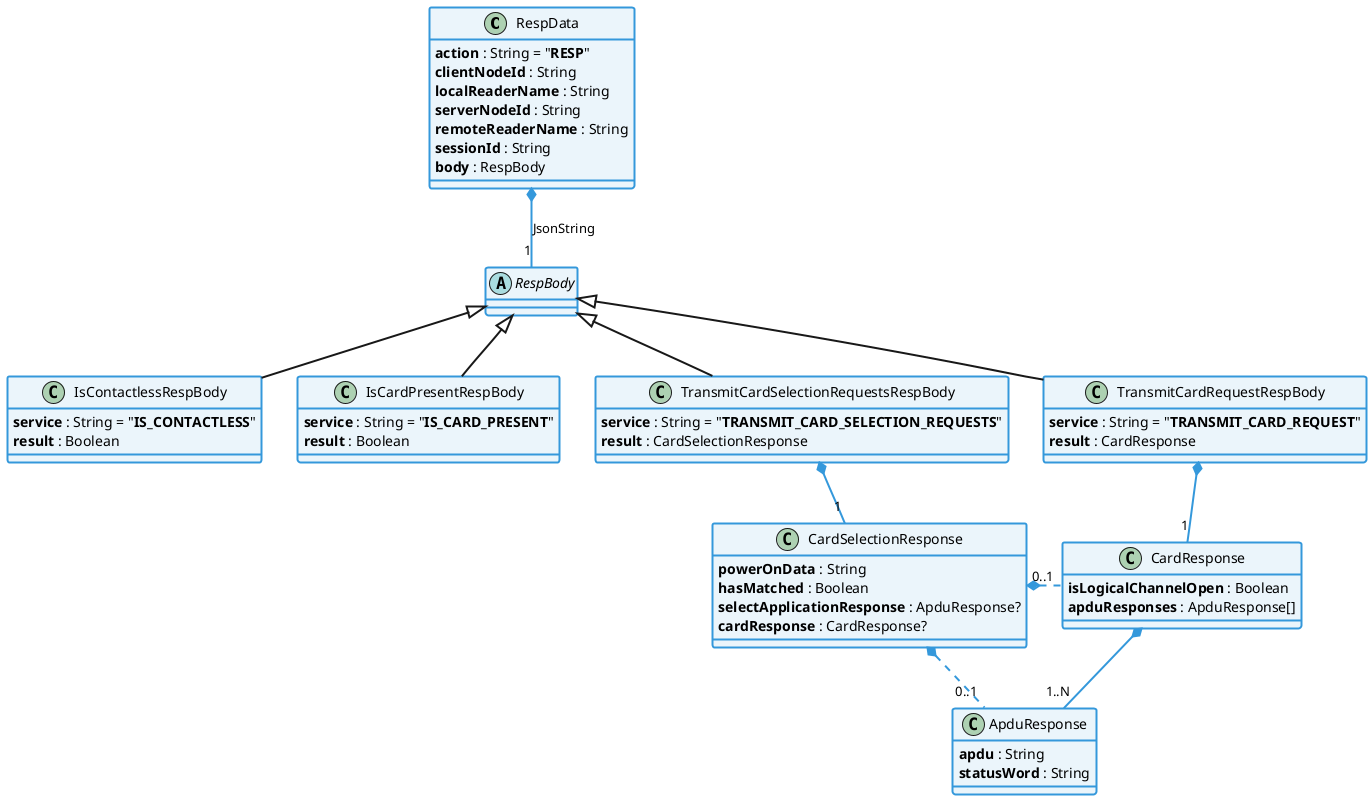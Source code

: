 @startuml
'title
'    Keyple Distributed JSON API
'    compliant with "keyple-service-java-lib" version 2.1.4
'    RESP (2023-03-22)
'end title

' == THEME ==

'Couleurs issues de : https://htmlcolorcodes.com/fr/tableau-de-couleur/tableau-de-couleur-design-plat/
!define C_GREY1 F8F9F9
!define C_GREY2 F2F3F4
!define C_GREY3 E5E7E9
!define C_GREY4 D7DBDD
!define C_GREY5 CACFD2
!define C_GREY6 BDC3C7
!define C_LINK 3498DB
!define C_USE 27AE60

' -- Styles that don't work with new version of plantuml --
skinparam stereotypeABorderColor #A9DCDF
skinparam stereotypeIBorderColor #B4A7E5
skinparam stereotypeCBorderColor #ADD1B2
skinparam stereotypeEBorderColor #EB93DF
' -- END --

skinparam ClassBorderThickness 2
skinparam ArrowThickness 2

' Yellow
skinparam ClassBackgroundColor #FEFECE
skinparam ClassBorderColor #D4AC0D
' Red
skinparam ClassBackgroundColor<<red>> #FDEDEC
skinparam ClassBorderColor<<red>> #E74C3C
hide <<red>> stereotype
' Purple
skinparam ClassBackgroundColor<<purple>> #F4ECF7
skinparam ClassBorderColor<<purple>> #8E44AD
hide <<purple>> stereotype
' blue
skinparam ClassBackgroundColor<<blue>> #EBF5FB
skinparam ClassBorderColor<<blue>> #3498DB
hide <<blue>> stereotype
' Green
skinparam ClassBackgroundColor<<green>> #E9F7EF
skinparam ClassBorderColor<<green>> #27AE60
hide <<green>> stereotype
' Grey
skinparam ClassBackgroundColor<<grey>> #EAECEE
skinparam ClassBorderColor<<grey>> #2C3E50
hide <<grey>> stereotype

' == CONTENT ==

' RESP
class RespData {
    **action** : String = "**RESP**"
    **clientNodeId** : String
    **localReaderName** : String
    **serverNodeId** : String
    **remoteReaderName** : String
    **sessionId** : String
    **body** : RespBody
}
abstract class RespBody {
}

' IS_CONTACTLESS (RESP)
class IsContactlessRespBody extends RespBody {
    **service** : String = "**IS_CONTACTLESS**"
    **result** : Boolean
}

' IS_CARD_PRESENT (RESP)
class IsCardPresentRespBody extends RespBody {
    **service** : String = "**IS_CARD_PRESENT**"
    **result** : Boolean
}

' TRANSMIT_CARD_SELECTION_REQUESTS (RESP)
class TransmitCardSelectionRequestsRespBody extends RespBody {
    **service** : String = "**TRANSMIT_CARD_SELECTION_REQUESTS**"
     **result** : CardSelectionResponse
}
class CardSelectionResponse {
    **powerOnData** : String
    **hasMatched** : Boolean
    **selectApplicationResponse** : ApduResponse?
    **cardResponse** : CardResponse?
}
class CardResponse {
    **isLogicalChannelOpen** : Boolean
    **apduResponses** : ApduResponse[]
}
class ApduResponse {
    **apdu** : String
    **statusWord** : String
}

' TRANSMIT_CARD_REQUEST (RESP)
class TransmitCardRequestRespBody extends RespBody {
    **service** : String = "**TRANSMIT_CARD_REQUEST**"
    **result** : CardResponse
}

' Associations

RespData *-- "1" RespBody #C_LINK : JsonString

TransmitCardSelectionRequestsRespBody *-- "1" CardSelectionResponse #C_LINK

CardSelectionResponse *.right. "0..1" CardResponse #C_LINK
CardSelectionResponse *.. "0..1" ApduResponse #C_LINK

CardResponse *-- "1..N" ApduResponse #C_LINK

TransmitCardRequestRespBody *-- "1" CardResponse #C_LINK

' == LAYOUT ==


' == STYLE ==

' RESP
class RespData <<blue>>
abstract class RespBody <<blue>>

' TRANSMIT_CARD_REQUEST (RESP)
class TransmitCardRequestRespBody <<blue>>
class TransmitCardSelectionRequestsRespBody <<blue>>
class CardSelectionResponse <<blue>>
class CardResponse <<blue>>
class ApduResponse <<blue>>

' IS_CARD_PRESENT (RESP)
class IsCardPresentRespBody <<blue>>

' IS_CONTACTLESS (RESP)
class IsContactlessRespBody <<blue>>

@enduml